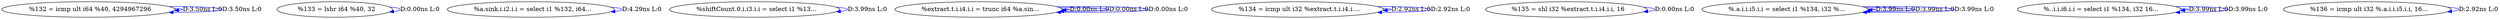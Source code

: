 digraph {
Node0x333fbd0[label="  %132 = icmp ult i64 %40, 4294967296"];
Node0x333fbd0 -> Node0x333fbd0[label="D:3.50ns L:0",color=blue];
Node0x333fbd0 -> Node0x333fbd0[label="D:3.50ns L:0",color=blue];
Node0x333fcf0[label="  %133 = lshr i64 %40, 32"];
Node0x333fcf0 -> Node0x333fcf0[label="D:0.00ns L:0",color=blue];
Node0x333fdd0[label="  %a.sink.i.i2.i.i = select i1 %132, i64..."];
Node0x333fdd0 -> Node0x333fdd0[label="D:4.29ns L:0",color=blue];
Node0x333feb0[label="  %shiftCount.0.i.i3.i.i = select i1 %13..."];
Node0x333feb0 -> Node0x333feb0[label="D:3.99ns L:0",color=blue];
Node0x333ff90[label="  %extract.t.i.i4.i.i = trunc i64 %a.sin..."];
Node0x333ff90 -> Node0x333ff90[label="D:0.00ns L:0",color=blue];
Node0x333ff90 -> Node0x333ff90[label="D:0.00ns L:0",color=blue];
Node0x333ff90 -> Node0x333ff90[label="D:0.00ns L:0",color=blue];
Node0x3340070[label="  %134 = icmp ult i32 %extract.t.i.i4.i...."];
Node0x3340070 -> Node0x3340070[label="D:2.92ns L:0",color=blue];
Node0x3340070 -> Node0x3340070[label="D:2.92ns L:0",color=blue];
Node0x3340150[label="  %135 = shl i32 %extract.t.i.i4.i.i, 16"];
Node0x3340150 -> Node0x3340150[label="D:0.00ns L:0",color=blue];
Node0x3340230[label="  %.a.i.i.i5.i.i = select i1 %134, i32 %..."];
Node0x3340230 -> Node0x3340230[label="D:3.99ns L:0",color=blue];
Node0x3340230 -> Node0x3340230[label="D:3.99ns L:0",color=blue];
Node0x3340230 -> Node0x3340230[label="D:3.99ns L:0",color=blue];
Node0x3340310[label="  %..i.i.i6.i.i = select i1 %134, i32 16..."];
Node0x3340310 -> Node0x3340310[label="D:3.99ns L:0",color=blue];
Node0x3340310 -> Node0x3340310[label="D:3.99ns L:0",color=blue];
Node0x33403f0[label="  %136 = icmp ult i32 %.a.i.i.i5.i.i, 16..."];
Node0x33403f0 -> Node0x33403f0[label="D:2.92ns L:0",color=blue];
}
